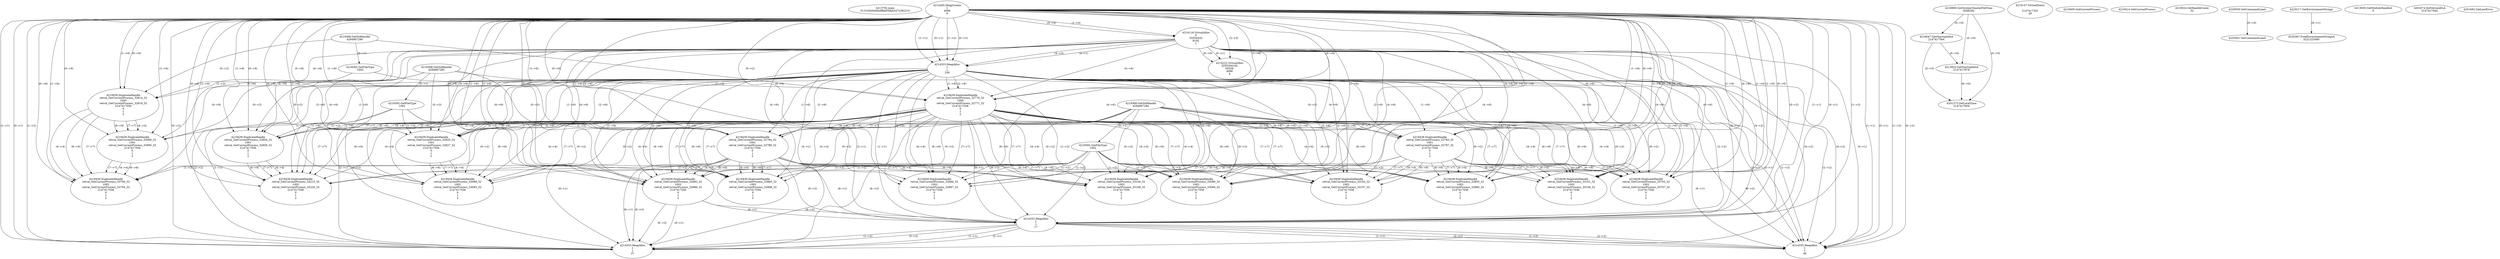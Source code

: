 // Global SCDG with merge call
digraph {
	0 [label="4213792.main
01310264b9de9ffa6f38eb347c382210"]
	1 [label="4214265.HeapCreate
1
4096
0"]
	2 [label="4218869.GetSystemTimeAsFileTime
4288292"]
	3 [label="4214116.VirtualAlloc
0
33554432
8192
1"]
	1 -> 3 [label="(1-->4)"]
	1 -> 3 [label="(0-->4)"]
	4 [label="4214147.VirtualQuery

2147417352
28"]
	5 [label="4214222.VirtualAlloc
3255304192
65536
4096
4"]
	3 -> 5 [label="(0-->1)"]
	1 -> 5 [label="(2-->3)"]
	3 -> 5 [label="(0-->0)"]
	6 [label="4219047.GetStartupInfoA
2147417564"]
	2 -> 6 [label="(0-->0)"]
	7 [label="4219368.GetStdHandle
4294967286"]
	8 [label="4219392.GetFileType
1000"]
	7 -> 8 [label="(0-->1)"]
	9 [label="4219405.GetCurrentProcess
"]
	10 [label="4219414.GetCurrentProcess
"]
	11 [label="4219439.DuplicateHandle
retval_GetCurrentProcess_32814_32
1000
retval_GetCurrentProcess_32816_32
2147417556
0
1
2"]
	7 -> 11 [label="(0-->2)"]
	8 -> 11 [label="(1-->2)"]
	1 -> 11 [label="(1-->6)"]
	1 -> 11 [label="(0-->6)"]
	3 -> 11 [label="(4-->6)"]
	12 [label="4219368.GetStdHandle
4294967285"]
	13 [label="4219392.GetFileType
1001"]
	12 -> 13 [label="(0-->1)"]
	14 [label="4219439.DuplicateHandle
retval_GetCurrentProcess_33090_32
1001
retval_GetCurrentProcess_33095_32
2147417556
0
1
2"]
	12 -> 14 [label="(0-->2)"]
	13 -> 14 [label="(1-->2)"]
	11 -> 14 [label="(4-->4)"]
	1 -> 14 [label="(1-->6)"]
	1 -> 14 [label="(0-->6)"]
	3 -> 14 [label="(4-->6)"]
	11 -> 14 [label="(6-->6)"]
	11 -> 14 [label="(7-->7)"]
	15 [label="4219368.GetStdHandle
4294967284"]
	16 [label="4219392.GetFileType
1002"]
	15 -> 16 [label="(0-->1)"]
	17 [label="4219439.DuplicateHandle
retval_GetCurrentProcess_33700_32
1002
retval_GetCurrentProcess_33704_32
2147417556
0
1
2"]
	15 -> 17 [label="(0-->2)"]
	16 -> 17 [label="(1-->2)"]
	11 -> 17 [label="(4-->4)"]
	14 -> 17 [label="(4-->4)"]
	1 -> 17 [label="(1-->6)"]
	1 -> 17 [label="(0-->6)"]
	3 -> 17 [label="(4-->6)"]
	11 -> 17 [label="(6-->6)"]
	14 -> 17 [label="(6-->6)"]
	11 -> 17 [label="(7-->7)"]
	14 -> 17 [label="(7-->7)"]
	18 [label="4214333.HeapAlloc
1
1
256"]
	1 -> 18 [label="(1-->1)"]
	1 -> 18 [label="(0-->1)"]
	3 -> 18 [label="(4-->1)"]
	1 -> 18 [label="(1-->2)"]
	1 -> 18 [label="(0-->2)"]
	3 -> 18 [label="(4-->2)"]
	19 [label="4219439.DuplicateHandle
retval_GetCurrentProcess_32770_32
1000
retval_GetCurrentProcess_32771_32
2147417556
0
1
2"]
	7 -> 19 [label="(0-->2)"]
	8 -> 19 [label="(1-->2)"]
	1 -> 19 [label="(1-->6)"]
	1 -> 19 [label="(0-->6)"]
	3 -> 19 [label="(4-->6)"]
	18 -> 19 [label="(1-->6)"]
	18 -> 19 [label="(2-->6)"]
	20 [label="4219439.DuplicateHandle
retval_GetCurrentProcess_32784_32
1001
retval_GetCurrentProcess_32788_32
2147417556
0
1
2"]
	12 -> 20 [label="(0-->2)"]
	13 -> 20 [label="(1-->2)"]
	19 -> 20 [label="(4-->4)"]
	1 -> 20 [label="(1-->6)"]
	1 -> 20 [label="(0-->6)"]
	3 -> 20 [label="(4-->6)"]
	18 -> 20 [label="(1-->6)"]
	18 -> 20 [label="(2-->6)"]
	19 -> 20 [label="(6-->6)"]
	19 -> 20 [label="(7-->7)"]
	21 [label="4219439.DuplicateHandle
retval_GetCurrentProcess_32883_32
1002
retval_GetCurrentProcess_32886_32
2147417556
0
1
2"]
	15 -> 21 [label="(0-->2)"]
	16 -> 21 [label="(1-->2)"]
	19 -> 21 [label="(4-->4)"]
	20 -> 21 [label="(4-->4)"]
	1 -> 21 [label="(1-->6)"]
	1 -> 21 [label="(0-->6)"]
	3 -> 21 [label="(4-->6)"]
	18 -> 21 [label="(1-->6)"]
	18 -> 21 [label="(2-->6)"]
	19 -> 21 [label="(6-->6)"]
	20 -> 21 [label="(6-->6)"]
	19 -> 21 [label="(7-->7)"]
	20 -> 21 [label="(7-->7)"]
	22 [label="4219524.SetHandleCount
32"]
	23 [label="4220059.GetCommandLineA
"]
	24 [label="4214333.HeapAlloc
1
1
17"]
	1 -> 24 [label="(1-->1)"]
	1 -> 24 [label="(0-->1)"]
	3 -> 24 [label="(4-->1)"]
	18 -> 24 [label="(1-->1)"]
	18 -> 24 [label="(2-->1)"]
	19 -> 24 [label="(6-->1)"]
	20 -> 24 [label="(6-->1)"]
	21 -> 24 [label="(6-->1)"]
	1 -> 24 [label="(1-->2)"]
	1 -> 24 [label="(0-->2)"]
	3 -> 24 [label="(4-->2)"]
	18 -> 24 [label="(1-->2)"]
	18 -> 24 [label="(2-->2)"]
	19 -> 24 [label="(6-->2)"]
	20 -> 24 [label="(6-->2)"]
	21 -> 24 [label="(6-->2)"]
	25 [label="4220217.GetEnvironmentStrings
"]
	26 [label="4214333.HeapAlloc
1
1
37"]
	1 -> 26 [label="(1-->1)"]
	1 -> 26 [label="(0-->1)"]
	3 -> 26 [label="(4-->1)"]
	18 -> 26 [label="(1-->1)"]
	18 -> 26 [label="(2-->1)"]
	19 -> 26 [label="(6-->1)"]
	20 -> 26 [label="(6-->1)"]
	21 -> 26 [label="(6-->1)"]
	24 -> 26 [label="(1-->1)"]
	24 -> 26 [label="(2-->1)"]
	1 -> 26 [label="(1-->2)"]
	1 -> 26 [label="(0-->2)"]
	3 -> 26 [label="(4-->2)"]
	18 -> 26 [label="(1-->2)"]
	18 -> 26 [label="(2-->2)"]
	19 -> 26 [label="(6-->2)"]
	20 -> 26 [label="(6-->2)"]
	21 -> 26 [label="(6-->2)"]
	24 -> 26 [label="(1-->2)"]
	24 -> 26 [label="(2-->2)"]
	27 [label="4220387.FreeEnvironmentStringsA
3221225480"]
	25 -> 27 [label="(0-->1)"]
	28 [label="4213922.GetStartupInfoA
2147417676"]
	2 -> 28 [label="(0-->0)"]
	6 -> 28 [label="(0-->0)"]
	29 [label="4213930.GetModuleHandleA
0"]
	30 [label="4220401.GetCommandLineA
"]
	23 -> 30 [label="(0-->0)"]
	31 [label="4201373.GetLocalTime
2147417604"]
	2 -> 31 [label="(0-->0)"]
	6 -> 31 [label="(0-->0)"]
	28 -> 31 [label="(0-->0)"]
	32 [label="4201674.GetVersionExA
2147417444"]
	33 [label="4201692.GetLastError
"]
	34 [label="4219439.DuplicateHandle
retval_GetCurrentProcess_32783_32
1001
retval_GetCurrentProcess_32787_32
2147417556
0
1
2"]
	12 -> 34 [label="(0-->2)"]
	13 -> 34 [label="(1-->2)"]
	19 -> 34 [label="(4-->4)"]
	1 -> 34 [label="(1-->6)"]
	1 -> 34 [label="(0-->6)"]
	3 -> 34 [label="(4-->6)"]
	18 -> 34 [label="(1-->6)"]
	18 -> 34 [label="(2-->6)"]
	19 -> 34 [label="(6-->6)"]
	19 -> 34 [label="(7-->7)"]
	35 [label="4219439.DuplicateHandle
retval_GetCurrentProcess_32884_32
1002
retval_GetCurrentProcess_32887_32
2147417556
0
1
2"]
	15 -> 35 [label="(0-->2)"]
	16 -> 35 [label="(1-->2)"]
	19 -> 35 [label="(4-->4)"]
	34 -> 35 [label="(4-->4)"]
	1 -> 35 [label="(1-->6)"]
	1 -> 35 [label="(0-->6)"]
	3 -> 35 [label="(4-->6)"]
	18 -> 35 [label="(1-->6)"]
	18 -> 35 [label="(2-->6)"]
	19 -> 35 [label="(6-->6)"]
	34 -> 35 [label="(6-->6)"]
	19 -> 35 [label="(7-->7)"]
	34 -> 35 [label="(7-->7)"]
	36 [label="4219439.DuplicateHandle
retval_GetCurrentProcess_32885_32
1002
retval_GetCurrentProcess_32888_32
2147417556
0
1
2"]
	15 -> 36 [label="(0-->2)"]
	16 -> 36 [label="(1-->2)"]
	19 -> 36 [label="(4-->4)"]
	20 -> 36 [label="(4-->4)"]
	1 -> 36 [label="(1-->6)"]
	1 -> 36 [label="(0-->6)"]
	3 -> 36 [label="(4-->6)"]
	18 -> 36 [label="(1-->6)"]
	18 -> 36 [label="(2-->6)"]
	19 -> 36 [label="(6-->6)"]
	20 -> 36 [label="(6-->6)"]
	19 -> 36 [label="(7-->7)"]
	20 -> 36 [label="(7-->7)"]
	37 [label="4219439.DuplicateHandle
retval_GetCurrentProcess_32854_32
1001
retval_GetCurrentProcess_32859_32
2147417556
0
1
2"]
	12 -> 37 [label="(0-->2)"]
	13 -> 37 [label="(1-->2)"]
	19 -> 37 [label="(4-->4)"]
	1 -> 37 [label="(1-->6)"]
	1 -> 37 [label="(0-->6)"]
	3 -> 37 [label="(4-->6)"]
	18 -> 37 [label="(1-->6)"]
	18 -> 37 [label="(2-->6)"]
	19 -> 37 [label="(6-->6)"]
	19 -> 37 [label="(7-->7)"]
	38 [label="4219439.DuplicateHandle
retval_GetCurrentProcess_33215_32
1002
retval_GetCurrentProcess_33220_32
2147417556
0
1
2"]
	15 -> 38 [label="(0-->2)"]
	16 -> 38 [label="(1-->2)"]
	19 -> 38 [label="(4-->4)"]
	37 -> 38 [label="(4-->4)"]
	1 -> 38 [label="(1-->6)"]
	1 -> 38 [label="(0-->6)"]
	3 -> 38 [label="(4-->6)"]
	18 -> 38 [label="(1-->6)"]
	18 -> 38 [label="(2-->6)"]
	19 -> 38 [label="(6-->6)"]
	37 -> 38 [label="(6-->6)"]
	19 -> 38 [label="(7-->7)"]
	37 -> 38 [label="(7-->7)"]
	39 [label="4214333.HeapAlloc
1
1
40"]
	1 -> 39 [label="(1-->1)"]
	1 -> 39 [label="(0-->1)"]
	3 -> 39 [label="(4-->1)"]
	18 -> 39 [label="(1-->1)"]
	18 -> 39 [label="(2-->1)"]
	19 -> 39 [label="(6-->1)"]
	24 -> 39 [label="(1-->1)"]
	24 -> 39 [label="(2-->1)"]
	1 -> 39 [label="(1-->2)"]
	1 -> 39 [label="(0-->2)"]
	3 -> 39 [label="(4-->2)"]
	18 -> 39 [label="(1-->2)"]
	18 -> 39 [label="(2-->2)"]
	19 -> 39 [label="(6-->2)"]
	24 -> 39 [label="(1-->2)"]
	24 -> 39 [label="(2-->2)"]
	40 [label="4219439.DuplicateHandle
retval_GetCurrentProcess_32855_32
1002
retval_GetCurrentProcess_32860_32
2147417556
0
1
2"]
	15 -> 40 [label="(0-->2)"]
	16 -> 40 [label="(1-->2)"]
	19 -> 40 [label="(4-->4)"]
	34 -> 40 [label="(4-->4)"]
	1 -> 40 [label="(1-->6)"]
	1 -> 40 [label="(0-->6)"]
	3 -> 40 [label="(4-->6)"]
	18 -> 40 [label="(1-->6)"]
	18 -> 40 [label="(2-->6)"]
	19 -> 40 [label="(6-->6)"]
	34 -> 40 [label="(6-->6)"]
	19 -> 40 [label="(7-->7)"]
	34 -> 40 [label="(7-->7)"]
	41 [label="4219439.DuplicateHandle
retval_GetCurrentProcess_33089_32
1002
retval_GetCurrentProcess_33094_32
2147417556
0
1
2"]
	15 -> 41 [label="(0-->2)"]
	16 -> 41 [label="(1-->2)"]
	19 -> 41 [label="(4-->4)"]
	20 -> 41 [label="(4-->4)"]
	1 -> 41 [label="(1-->6)"]
	1 -> 41 [label="(0-->6)"]
	3 -> 41 [label="(4-->6)"]
	18 -> 41 [label="(1-->6)"]
	18 -> 41 [label="(2-->6)"]
	19 -> 41 [label="(6-->6)"]
	20 -> 41 [label="(6-->6)"]
	19 -> 41 [label="(7-->7)"]
	20 -> 41 [label="(7-->7)"]
	42 [label="4219439.DuplicateHandle
retval_GetCurrentProcess_33101_32
1002
retval_GetCurrentProcess_33106_32
2147417556
0
1
2"]
	15 -> 42 [label="(0-->2)"]
	16 -> 42 [label="(1-->2)"]
	19 -> 42 [label="(4-->4)"]
	34 -> 42 [label="(4-->4)"]
	1 -> 42 [label="(1-->6)"]
	1 -> 42 [label="(0-->6)"]
	3 -> 42 [label="(4-->6)"]
	18 -> 42 [label="(1-->6)"]
	18 -> 42 [label="(2-->6)"]
	19 -> 42 [label="(6-->6)"]
	34 -> 42 [label="(6-->6)"]
	19 -> 42 [label="(7-->7)"]
	34 -> 42 [label="(7-->7)"]
	43 [label="4219439.DuplicateHandle
retval_GetCurrentProcess_33104_32
1002
retval_GetCurrentProcess_33109_32
2147417556
0
1
2"]
	15 -> 43 [label="(0-->2)"]
	16 -> 43 [label="(1-->2)"]
	19 -> 43 [label="(4-->4)"]
	20 -> 43 [label="(4-->4)"]
	1 -> 43 [label="(1-->6)"]
	1 -> 43 [label="(0-->6)"]
	3 -> 43 [label="(4-->6)"]
	18 -> 43 [label="(1-->6)"]
	18 -> 43 [label="(2-->6)"]
	19 -> 43 [label="(6-->6)"]
	20 -> 43 [label="(6-->6)"]
	19 -> 43 [label="(7-->7)"]
	20 -> 43 [label="(7-->7)"]
	44 [label="4219439.DuplicateHandle
retval_GetCurrentProcess_32825_32
1001
retval_GetCurrentProcess_32827_32
2147417556
0
1
2"]
	12 -> 44 [label="(0-->2)"]
	13 -> 44 [label="(1-->2)"]
	19 -> 44 [label="(4-->4)"]
	1 -> 44 [label="(1-->6)"]
	1 -> 44 [label="(0-->6)"]
	3 -> 44 [label="(4-->6)"]
	18 -> 44 [label="(1-->6)"]
	18 -> 44 [label="(2-->6)"]
	19 -> 44 [label="(6-->6)"]
	19 -> 44 [label="(7-->7)"]
	45 [label="4219439.DuplicateHandle
retval_GetCurrentProcess_33088_32
1002
retval_GetCurrentProcess_33093_32
2147417556
0
1
2"]
	15 -> 45 [label="(0-->2)"]
	16 -> 45 [label="(1-->2)"]
	19 -> 45 [label="(4-->4)"]
	44 -> 45 [label="(4-->4)"]
	1 -> 45 [label="(1-->6)"]
	1 -> 45 [label="(0-->6)"]
	3 -> 45 [label="(4-->6)"]
	18 -> 45 [label="(1-->6)"]
	18 -> 45 [label="(2-->6)"]
	19 -> 45 [label="(6-->6)"]
	44 -> 45 [label="(6-->6)"]
	19 -> 45 [label="(7-->7)"]
	44 -> 45 [label="(7-->7)"]
	46 [label="4219439.DuplicateHandle
retval_GetCurrentProcess_33102_32
1002
retval_GetCurrentProcess_33107_32
2147417556
0
1
2"]
	15 -> 46 [label="(0-->2)"]
	16 -> 46 [label="(1-->2)"]
	19 -> 46 [label="(4-->4)"]
	34 -> 46 [label="(4-->4)"]
	1 -> 46 [label="(1-->6)"]
	1 -> 46 [label="(0-->6)"]
	3 -> 46 [label="(4-->6)"]
	18 -> 46 [label="(1-->6)"]
	18 -> 46 [label="(2-->6)"]
	19 -> 46 [label="(6-->6)"]
	34 -> 46 [label="(6-->6)"]
	19 -> 46 [label="(7-->7)"]
	34 -> 46 [label="(7-->7)"]
	47 [label="4219439.DuplicateHandle
retval_GetCurrentProcess_33703_32
1002
retval_GetCurrentProcess_33707_32
2147417556
0
1
2"]
	15 -> 47 [label="(0-->2)"]
	16 -> 47 [label="(1-->2)"]
	19 -> 47 [label="(4-->4)"]
	34 -> 47 [label="(4-->4)"]
	1 -> 47 [label="(1-->6)"]
	1 -> 47 [label="(0-->6)"]
	3 -> 47 [label="(4-->6)"]
	18 -> 47 [label="(1-->6)"]
	18 -> 47 [label="(2-->6)"]
	19 -> 47 [label="(6-->6)"]
	34 -> 47 [label="(6-->6)"]
	19 -> 47 [label="(7-->7)"]
	34 -> 47 [label="(7-->7)"]
}
